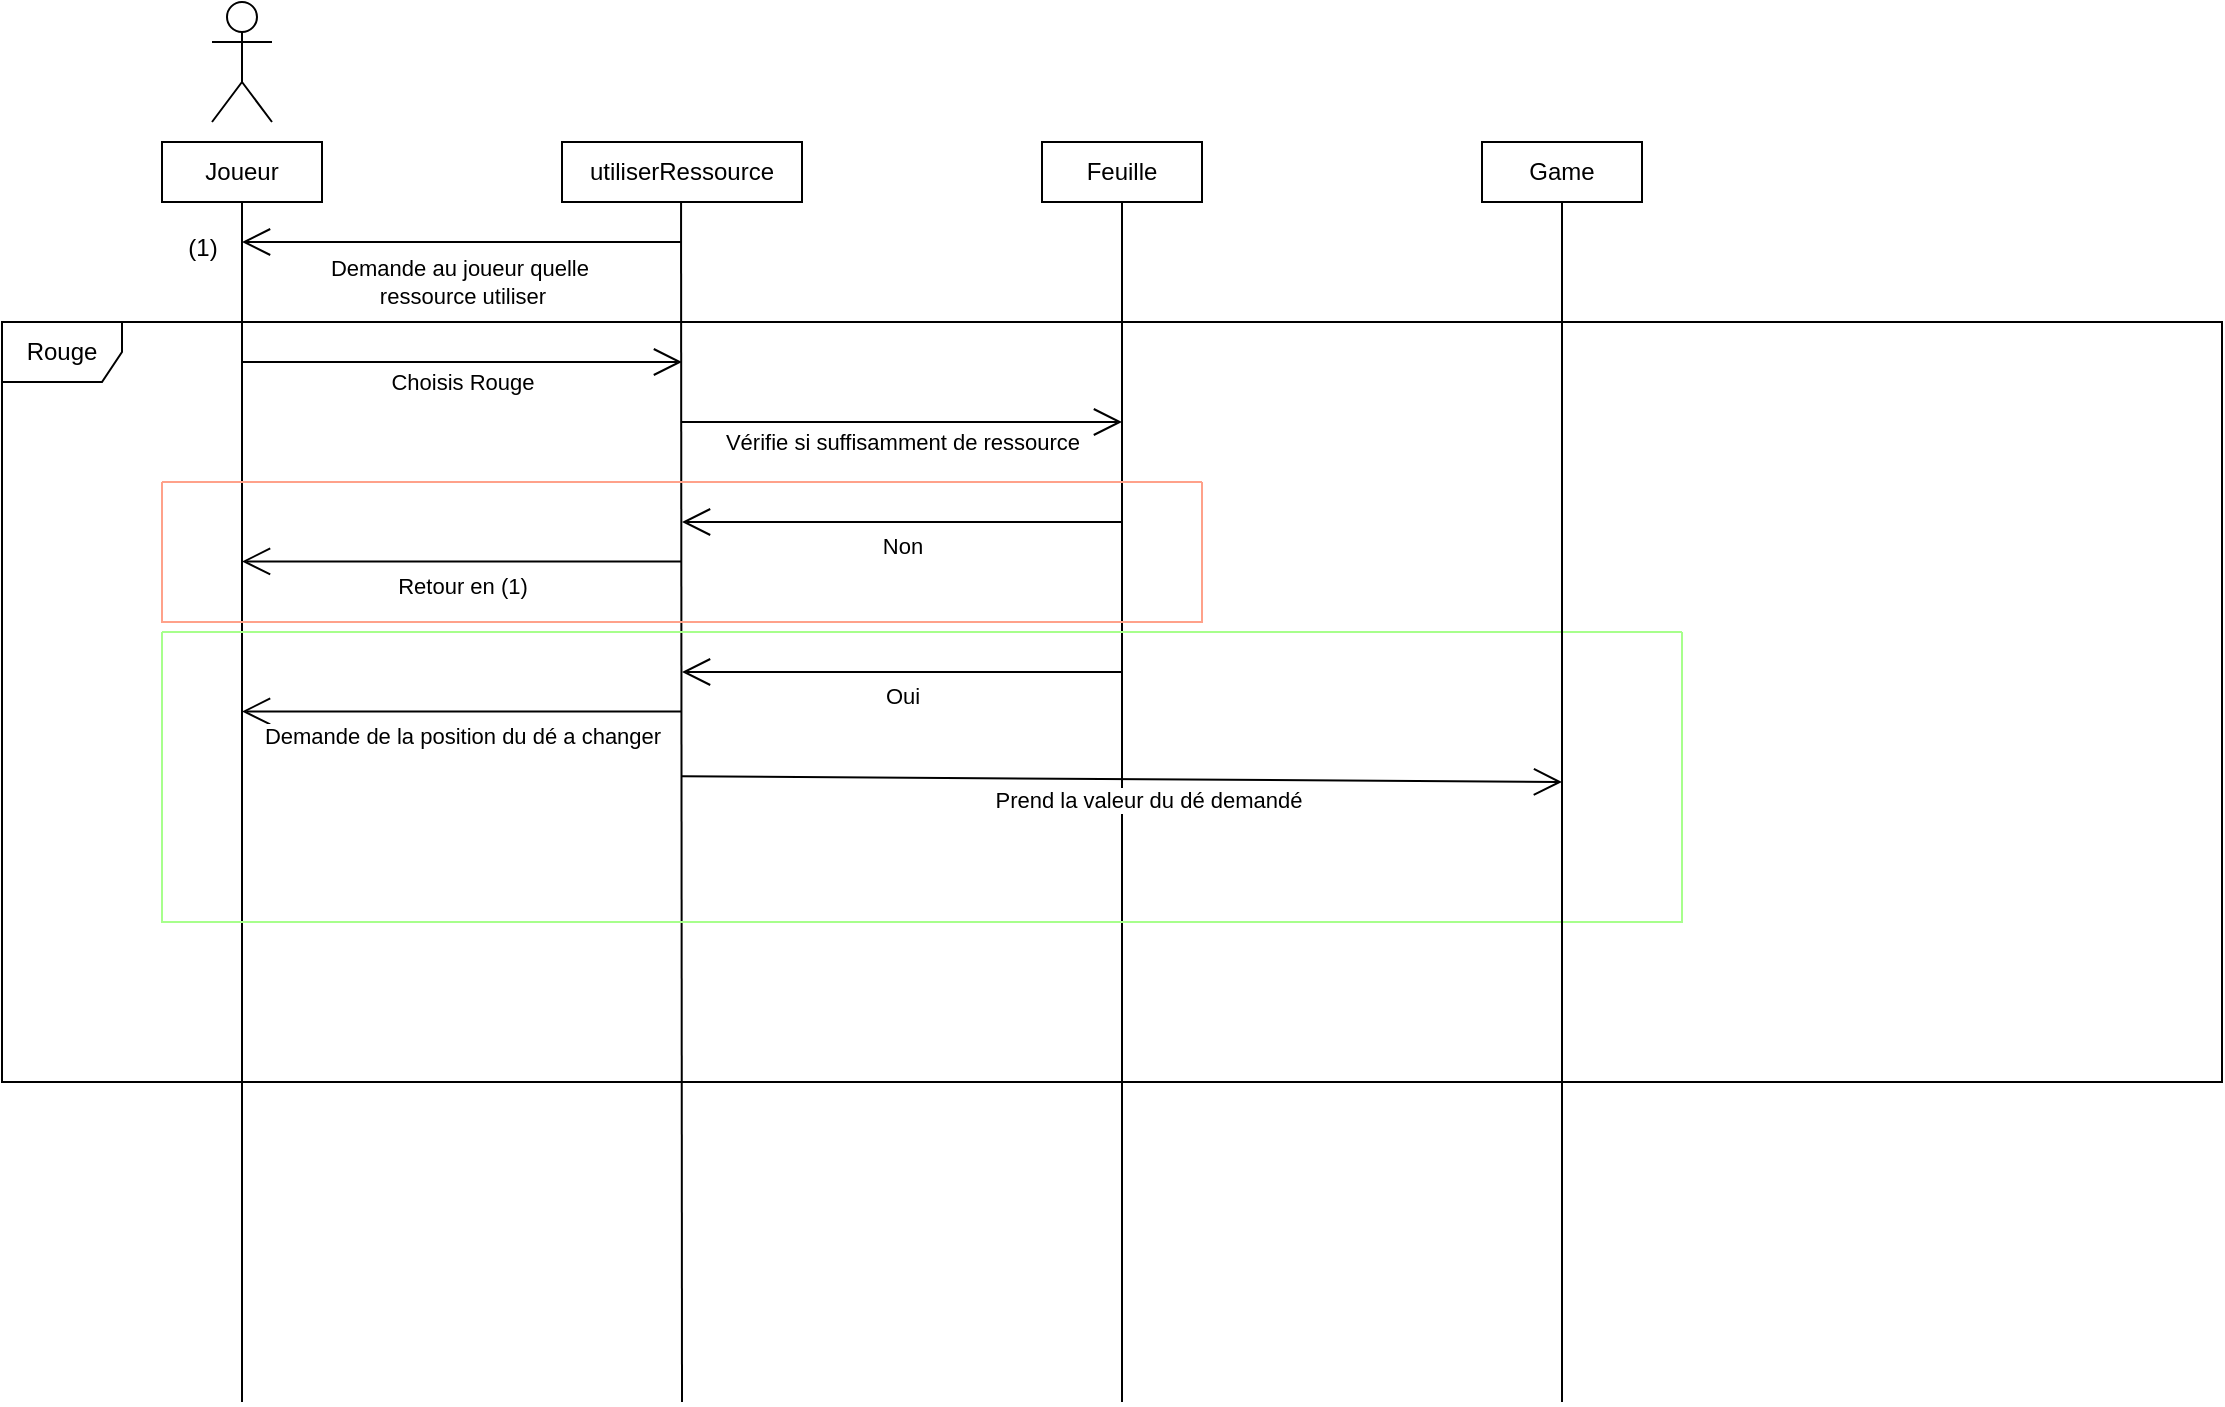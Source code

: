 <mxfile version="25.0.3">
  <diagram name="Page-1" id="f2ZAbShp_nGHpwJ-cl0o">
    <mxGraphModel dx="737" dy="322" grid="1" gridSize="10" guides="1" tooltips="1" connect="1" arrows="1" fold="1" page="1" pageScale="1" pageWidth="3300" pageHeight="4681" math="0" shadow="0">
      <root>
        <mxCell id="0" />
        <mxCell id="1" parent="0" />
        <mxCell id="kKIHE9NT-JheVGxfKHp_-2" value="Joueur" style="html=1;whiteSpace=wrap;" vertex="1" parent="1">
          <mxGeometry x="400" y="90" width="80" height="30" as="geometry" />
        </mxCell>
        <mxCell id="kKIHE9NT-JheVGxfKHp_-3" value="utiliserRessource" style="html=1;whiteSpace=wrap;" vertex="1" parent="1">
          <mxGeometry x="600" y="90" width="120" height="30" as="geometry" />
        </mxCell>
        <mxCell id="kKIHE9NT-JheVGxfKHp_-5" value="Feuille" style="html=1;whiteSpace=wrap;" vertex="1" parent="1">
          <mxGeometry x="840" y="90" width="80" height="30" as="geometry" />
        </mxCell>
        <mxCell id="kKIHE9NT-JheVGxfKHp_-6" value="" style="endArrow=none;html=1;rounded=0;" edge="1" parent="1" target="kKIHE9NT-JheVGxfKHp_-2">
          <mxGeometry width="50" height="50" relative="1" as="geometry">
            <mxPoint x="440" y="720" as="sourcePoint" />
            <mxPoint x="430" y="120" as="targetPoint" />
          </mxGeometry>
        </mxCell>
        <mxCell id="kKIHE9NT-JheVGxfKHp_-7" value="" style="endArrow=none;html=1;rounded=0;" edge="1" parent="1">
          <mxGeometry width="50" height="50" relative="1" as="geometry">
            <mxPoint x="660" y="720" as="sourcePoint" />
            <mxPoint x="659.52" y="120" as="targetPoint" />
          </mxGeometry>
        </mxCell>
        <mxCell id="kKIHE9NT-JheVGxfKHp_-9" value="" style="shape=umlActor;verticalLabelPosition=bottom;verticalAlign=top;html=1;outlineConnect=0;" vertex="1" parent="1">
          <mxGeometry x="425" y="20" width="30" height="60" as="geometry" />
        </mxCell>
        <mxCell id="kKIHE9NT-JheVGxfKHp_-10" value="" style="endArrow=open;endFill=1;endSize=12;html=1;rounded=0;" edge="1" parent="1">
          <mxGeometry width="160" relative="1" as="geometry">
            <mxPoint x="660" y="140" as="sourcePoint" />
            <mxPoint x="440" y="140" as="targetPoint" />
          </mxGeometry>
        </mxCell>
        <mxCell id="kKIHE9NT-JheVGxfKHp_-11" value="Demande au joueur quelle&amp;nbsp;&lt;div&gt;ressource utiliser&lt;/div&gt;" style="edgeLabel;html=1;align=center;verticalAlign=middle;resizable=0;points=[];" vertex="1" connectable="0" parent="kKIHE9NT-JheVGxfKHp_-10">
          <mxGeometry x="0.117" y="1" relative="1" as="geometry">
            <mxPoint x="13" y="19" as="offset" />
          </mxGeometry>
        </mxCell>
        <mxCell id="kKIHE9NT-JheVGxfKHp_-12" value="" style="endArrow=open;endFill=1;endSize=12;html=1;rounded=0;" edge="1" parent="1">
          <mxGeometry width="160" relative="1" as="geometry">
            <mxPoint x="440" y="200" as="sourcePoint" />
            <mxPoint x="660" y="200" as="targetPoint" />
          </mxGeometry>
        </mxCell>
        <mxCell id="kKIHE9NT-JheVGxfKHp_-13" value="Choisis Rouge" style="edgeLabel;html=1;align=center;verticalAlign=middle;resizable=0;points=[];" vertex="1" connectable="0" parent="kKIHE9NT-JheVGxfKHp_-12">
          <mxGeometry x="0.117" y="1" relative="1" as="geometry">
            <mxPoint x="-13" y="11" as="offset" />
          </mxGeometry>
        </mxCell>
        <mxCell id="kKIHE9NT-JheVGxfKHp_-19" value="" style="endArrow=none;html=1;rounded=0;" edge="1" parent="1">
          <mxGeometry width="50" height="50" relative="1" as="geometry">
            <mxPoint x="880" y="720" as="sourcePoint" />
            <mxPoint x="880" y="120" as="targetPoint" />
          </mxGeometry>
        </mxCell>
        <mxCell id="kKIHE9NT-JheVGxfKHp_-24" value="Rouge" style="shape=umlFrame;whiteSpace=wrap;html=1;pointerEvents=0;" vertex="1" parent="1">
          <mxGeometry x="320" y="180" width="1110" height="380" as="geometry" />
        </mxCell>
        <mxCell id="kKIHE9NT-JheVGxfKHp_-25" value="" style="endArrow=open;endFill=1;endSize=12;html=1;rounded=0;" edge="1" parent="1">
          <mxGeometry width="160" relative="1" as="geometry">
            <mxPoint x="660" y="230" as="sourcePoint" />
            <mxPoint x="880" y="230" as="targetPoint" />
          </mxGeometry>
        </mxCell>
        <mxCell id="kKIHE9NT-JheVGxfKHp_-26" value="Vérifie si suffisamment de ressource" style="edgeLabel;html=1;align=center;verticalAlign=middle;resizable=0;points=[];" vertex="1" connectable="0" parent="kKIHE9NT-JheVGxfKHp_-25">
          <mxGeometry x="0.117" y="1" relative="1" as="geometry">
            <mxPoint x="-13" y="11" as="offset" />
          </mxGeometry>
        </mxCell>
        <mxCell id="kKIHE9NT-JheVGxfKHp_-30" value="" style="swimlane;startSize=0;strokeColor=#FFA18A;" vertex="1" parent="1">
          <mxGeometry x="400" y="260" width="520" height="70" as="geometry">
            <mxRectangle x="400" y="260" width="50" height="40" as="alternateBounds" />
          </mxGeometry>
        </mxCell>
        <mxCell id="kKIHE9NT-JheVGxfKHp_-31" value="" style="endArrow=open;endFill=1;endSize=12;html=1;rounded=0;" edge="1" parent="kKIHE9NT-JheVGxfKHp_-30">
          <mxGeometry width="160" relative="1" as="geometry">
            <mxPoint x="260" y="39.69" as="sourcePoint" />
            <mxPoint x="40" y="39.69" as="targetPoint" />
          </mxGeometry>
        </mxCell>
        <mxCell id="kKIHE9NT-JheVGxfKHp_-32" value="Retour en (1)" style="edgeLabel;html=1;align=center;verticalAlign=middle;resizable=0;points=[];" vertex="1" connectable="0" parent="kKIHE9NT-JheVGxfKHp_-31">
          <mxGeometry x="0.117" y="1" relative="1" as="geometry">
            <mxPoint x="13" y="11" as="offset" />
          </mxGeometry>
        </mxCell>
        <mxCell id="kKIHE9NT-JheVGxfKHp_-27" value="" style="endArrow=open;endFill=1;endSize=12;html=1;rounded=0;" edge="1" parent="kKIHE9NT-JheVGxfKHp_-30">
          <mxGeometry width="160" relative="1" as="geometry">
            <mxPoint x="480" y="20" as="sourcePoint" />
            <mxPoint x="260" y="20" as="targetPoint" />
          </mxGeometry>
        </mxCell>
        <mxCell id="kKIHE9NT-JheVGxfKHp_-28" value="Non" style="edgeLabel;html=1;align=center;verticalAlign=middle;resizable=0;points=[];" vertex="1" connectable="0" parent="kKIHE9NT-JheVGxfKHp_-27">
          <mxGeometry x="0.117" y="1" relative="1" as="geometry">
            <mxPoint x="13" y="11" as="offset" />
          </mxGeometry>
        </mxCell>
        <mxCell id="kKIHE9NT-JheVGxfKHp_-33" value="(1)" style="text;html=1;align=center;verticalAlign=middle;resizable=0;points=[];autosize=1;strokeColor=none;fillColor=none;" vertex="1" parent="1">
          <mxGeometry x="400" y="128" width="40" height="30" as="geometry" />
        </mxCell>
        <mxCell id="kKIHE9NT-JheVGxfKHp_-35" value="" style="swimlane;startSize=0;strokeColor=#A7FF8C;" vertex="1" parent="1">
          <mxGeometry x="400" y="335" width="760" height="145" as="geometry">
            <mxRectangle x="400" y="335" width="50" height="40" as="alternateBounds" />
          </mxGeometry>
        </mxCell>
        <mxCell id="kKIHE9NT-JheVGxfKHp_-36" value="" style="endArrow=open;endFill=1;endSize=12;html=1;rounded=0;" edge="1" parent="kKIHE9NT-JheVGxfKHp_-35">
          <mxGeometry width="160" relative="1" as="geometry">
            <mxPoint x="260" y="39.69" as="sourcePoint" />
            <mxPoint x="40" y="39.69" as="targetPoint" />
          </mxGeometry>
        </mxCell>
        <mxCell id="kKIHE9NT-JheVGxfKHp_-37" value="Demande de la position du dé a changer" style="edgeLabel;html=1;align=center;verticalAlign=middle;resizable=0;points=[];" vertex="1" connectable="0" parent="kKIHE9NT-JheVGxfKHp_-36">
          <mxGeometry x="0.117" y="1" relative="1" as="geometry">
            <mxPoint x="13" y="11" as="offset" />
          </mxGeometry>
        </mxCell>
        <mxCell id="kKIHE9NT-JheVGxfKHp_-38" value="" style="endArrow=open;endFill=1;endSize=12;html=1;rounded=0;" edge="1" parent="kKIHE9NT-JheVGxfKHp_-35">
          <mxGeometry width="160" relative="1" as="geometry">
            <mxPoint x="480" y="20" as="sourcePoint" />
            <mxPoint x="260" y="20" as="targetPoint" />
          </mxGeometry>
        </mxCell>
        <mxCell id="kKIHE9NT-JheVGxfKHp_-39" value="Oui" style="edgeLabel;html=1;align=center;verticalAlign=middle;resizable=0;points=[];" vertex="1" connectable="0" parent="kKIHE9NT-JheVGxfKHp_-38">
          <mxGeometry x="0.117" y="1" relative="1" as="geometry">
            <mxPoint x="13" y="11" as="offset" />
          </mxGeometry>
        </mxCell>
        <mxCell id="kKIHE9NT-JheVGxfKHp_-41" value="" style="endArrow=open;endFill=1;endSize=12;html=1;rounded=0;" edge="1" parent="kKIHE9NT-JheVGxfKHp_-35">
          <mxGeometry width="160" relative="1" as="geometry">
            <mxPoint x="260" y="72.14" as="sourcePoint" />
            <mxPoint x="700" y="75" as="targetPoint" />
          </mxGeometry>
        </mxCell>
        <mxCell id="kKIHE9NT-JheVGxfKHp_-42" value="Prend la valeur du dé demandé" style="edgeLabel;html=1;align=center;verticalAlign=middle;resizable=0;points=[];" vertex="1" connectable="0" parent="kKIHE9NT-JheVGxfKHp_-41">
          <mxGeometry x="0.117" y="1" relative="1" as="geometry">
            <mxPoint x="-13" y="11" as="offset" />
          </mxGeometry>
        </mxCell>
        <mxCell id="kKIHE9NT-JheVGxfKHp_-43" value="" style="endArrow=none;html=1;rounded=0;" edge="1" parent="1">
          <mxGeometry width="50" height="50" relative="1" as="geometry">
            <mxPoint x="1100" y="720" as="sourcePoint" />
            <mxPoint x="1100" y="120" as="targetPoint" />
          </mxGeometry>
        </mxCell>
        <mxCell id="kKIHE9NT-JheVGxfKHp_-48" value="Game" style="html=1;whiteSpace=wrap;" vertex="1" parent="1">
          <mxGeometry x="1060" y="90" width="80" height="30" as="geometry" />
        </mxCell>
      </root>
    </mxGraphModel>
  </diagram>
</mxfile>
